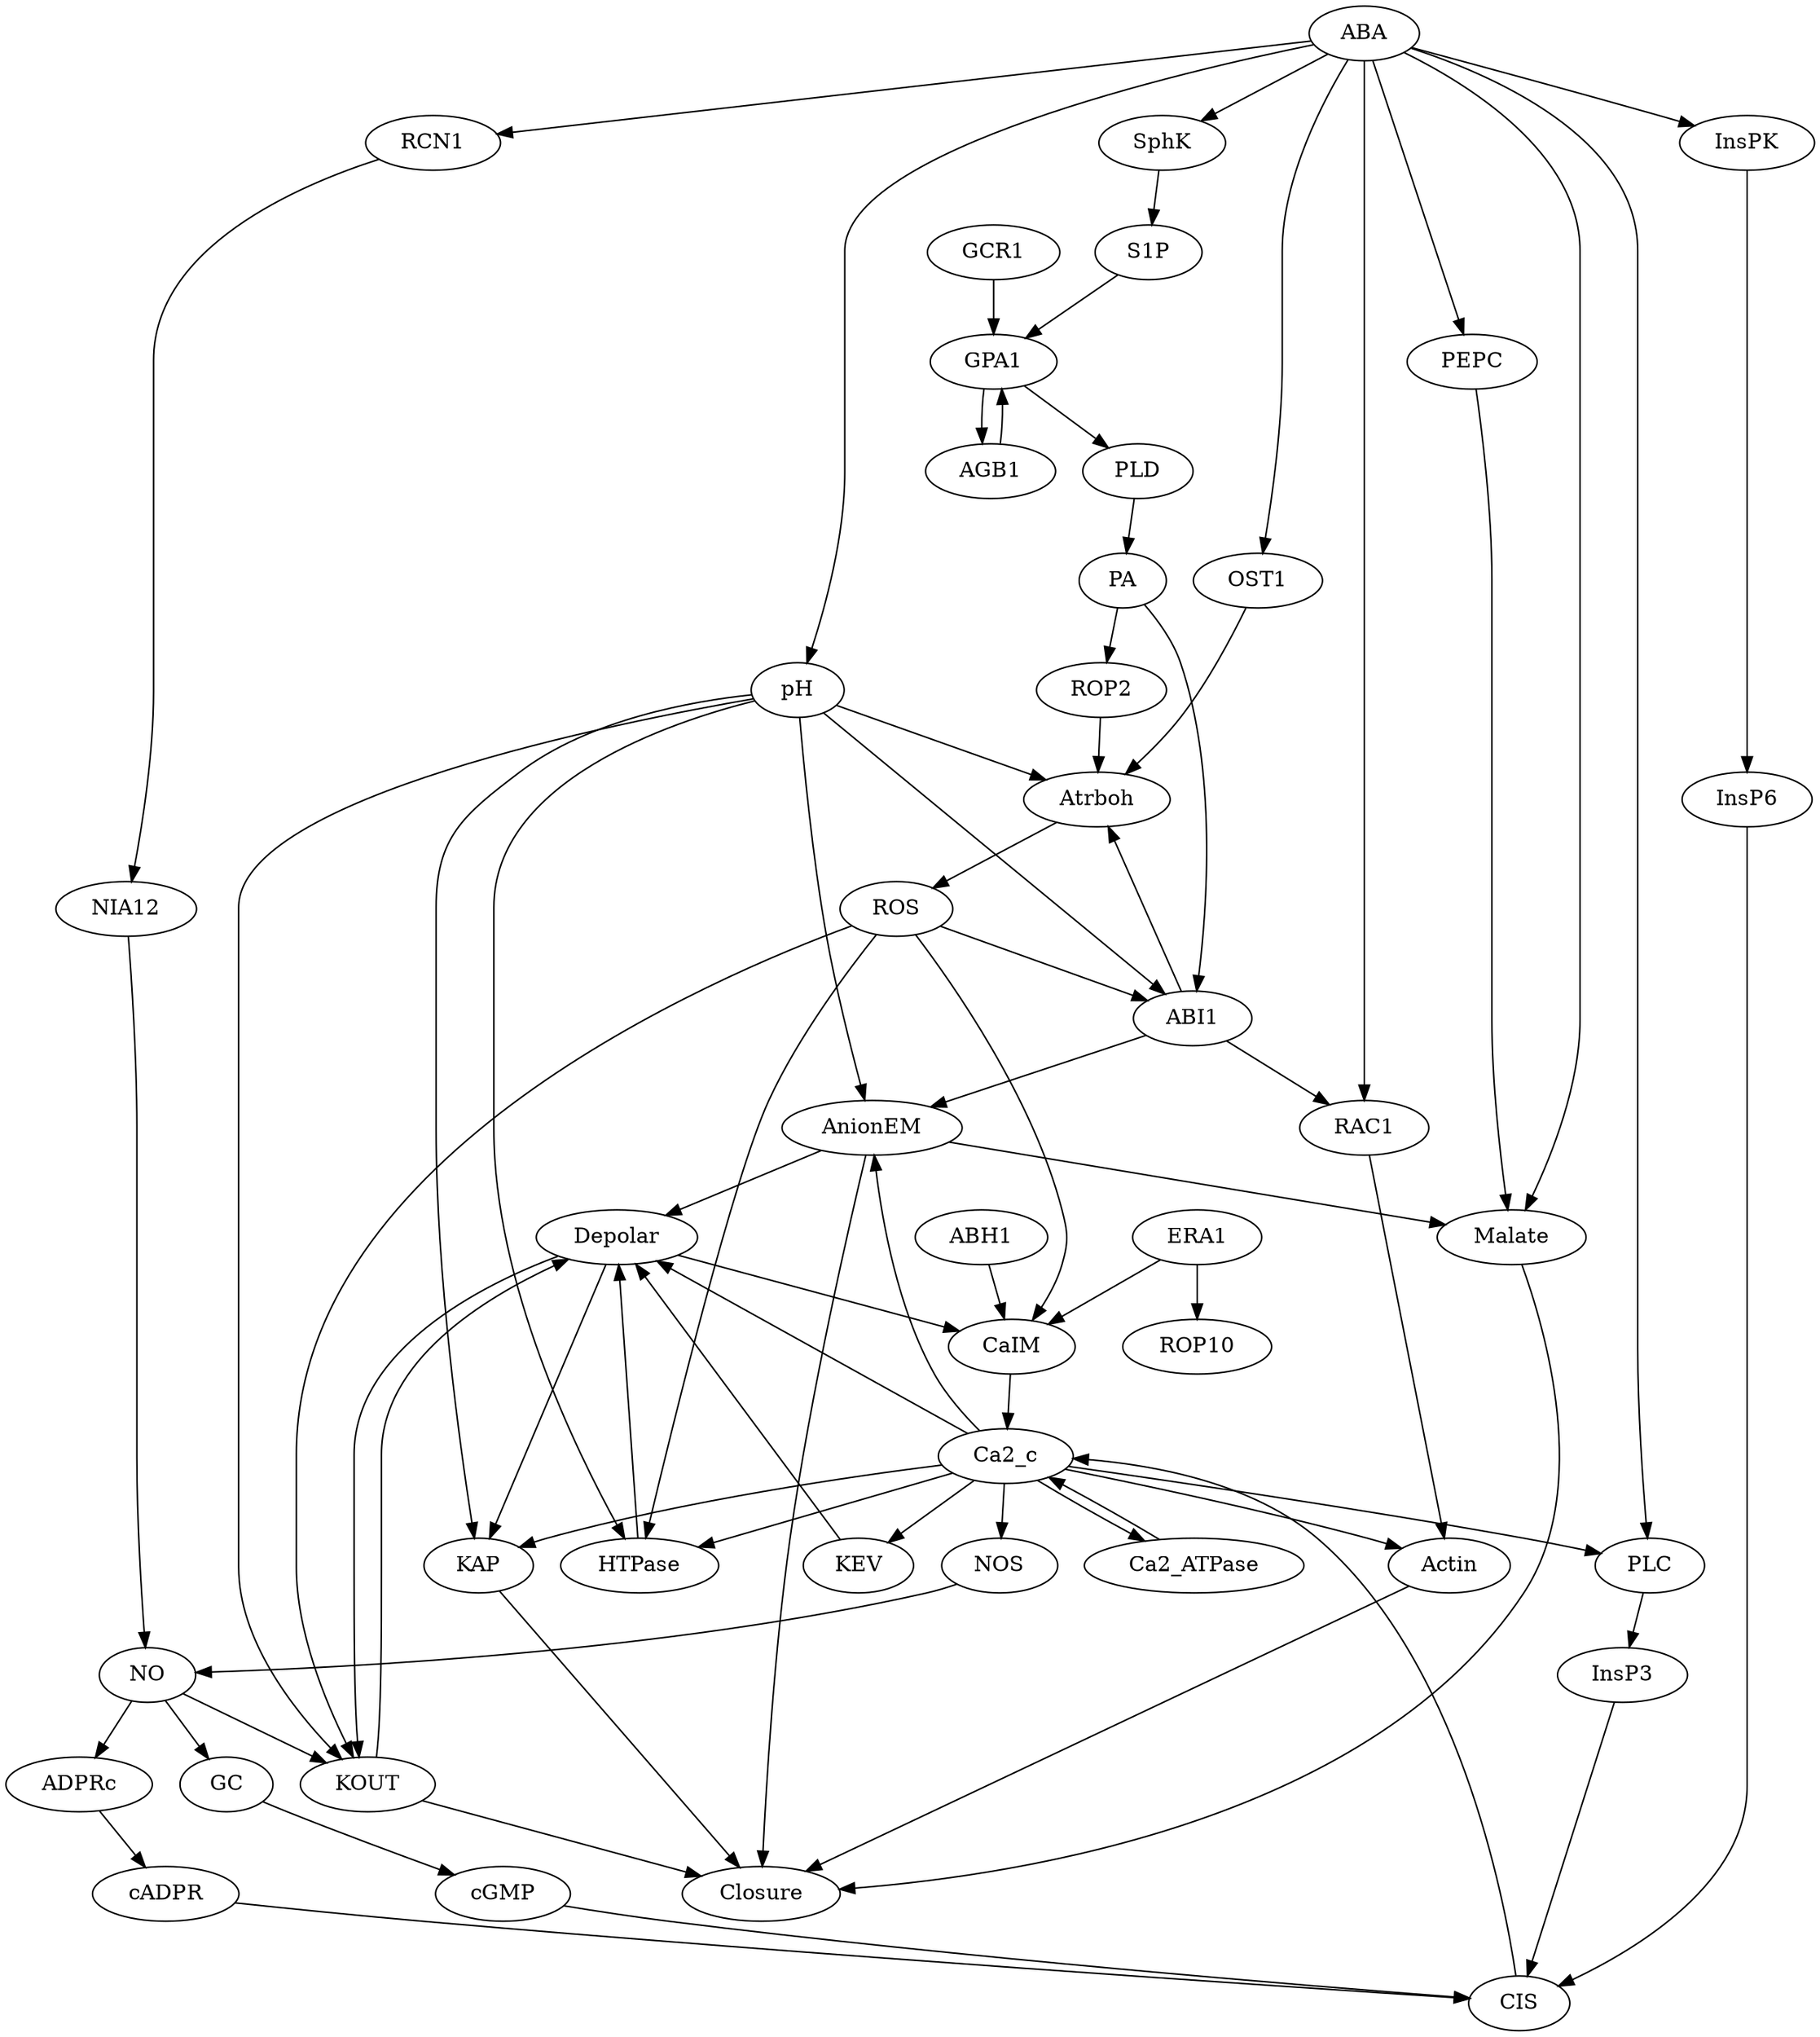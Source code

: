 strict digraph  {
" Atrboh " [equation="  (  ( OST1 && (  (  ( pH && ROP2 )  )  )  ) && ! ( ABI1  )  ) "];
" Malate " [equation="  (  (  ( PEPC  ) && ! ( ABA  )  ) && ! ( AnionEM  )  ) "];
" Ca2_ATPase " [equation="  ( Ca2_c ) "];
" SphK " [equation="  ( ABA ) "];
" GPA1 " [equation="  (  ( AGB1  ) && ! ( GCR1  )  )  || ( S1P && (  (  ( AGB1 )  )  ) ) "];
" ABI1 " [equation="  (  (  ( pH  ) && ! ( ROS  )  ) && ! ( PA  )  ) "];
" Ca2_c " [equation="  (  ( CIS  ) && ! ( Ca2_ATPase  )  )  || (  ( CaIM  ) && ! ( Ca2_ATPase  )  ) "];
" pH " [equation="  ( ABA ) "];
" NOS " [equation="  ( Ca2_c ) "];
" AnionEM " [equation="  ( pH && (  (  ( ! ABI1 )  )  || (  ( Ca2_c )  )  ) )  || ( Ca2_c && (  (  ( pH )  )  || (  ( ! ABI1 )  )  ) ) "];
" CIS " [equation="  ( InsP3 && (  (  ( InsP6 )  )  ) )  || ( cGMP && (  (  ( cADPR )  )  ) ) "];
" ADPRc " [equation="  ( NO ) "];
" RCN1 " [equation="  ( ABA ) "];
" PEPC " [equation="  ! (  ( ABA )  ) "];
" Closure " [equation="  (  ( KOUT && (  (  ( Actin )  )  && (  ( AnionEM )  )  )  ) && ! ( Malate  )  )  || (  ( KAP && (  (  ( Actin )  )  && (  ( AnionEM )  )  )  ) && ! ( Malate  )  ) "];
" InsPK " [equation="  ( ABA ) "];
" ROP10 " [equation="  ( ERA1 ) "];
" ROS " [equation="  ( Atrboh ) "];
" AGB1 " [equation="  ( GPA1 ) "];
" NIA12 " [equation="  ( RCN1 ) "];
" Depolar " [equation="  (  ( KOUT && (  (  ( ! AnionEM && ! Ca2_c && ! KEV && ! HTPase )  )  ) )  || ( Ca2_c )  || ( HTPase && (  (  ( ! AnionEM && ! Ca2_c && ! KOUT && ! KEV )  )  ) )  || ( KEV )  || ( AnionEM )  ) || ! ( AnionEM || Ca2_c || KOUT || KEV || HTPase ) "];
" Actin " [equation="  (  ( Ca2_c )  ) || ! ( Ca2_c || RAC1 ) "];
" KEV " [equation="  ( Ca2_c ) "];
" cGMP " [equation="  ( GC ) "];
" RAC1 " [equation="  ! (  ( ABA )  || ( ABI1 )  ) "];
" OST1 " [equation="  ( ABA ) "];
" KAP " [equation="  (  ( Depolar  ) && ! ( Ca2_c && (  (  ( pH )  )  )  )  ) "];
" ROP2 " [equation="  ( PA ) "];
" PLC " [equation="  ( ABA && (  (  ( Ca2_c )  )  ) ) "];
" S1P " [equation="  ( SphK ) "];
" HTPase " [equation="  ! (  ( pH )  || ( Ca2_c )  || ( ROS )  ) "];
" GC " [equation="  ( NO ) "];
" InsP6 " [equation="  ( InsPK ) "];
" cADPR " [equation="  ( ADPRc ) "];
" KOUT " [equation="  ( pH && (  (  ( Depolar )  )  ) )  || (  ( Depolar  ) && ! ( ROS && (  (  ( NO )  )  )  )  ) "];
" PA " [equation="  ( PLD ) "];
" CaIM " [equation="  (  (  ( ABH1 && (  (  ( ! ERA1 )  )  )  ) && ! ( Depolar  )  )  || (  ( ERA1 && (  (  ( ! ABH1 )  )  )  ) && ! ( Depolar  )  )  || (  ( ROS  ) && ! ( Depolar  )  )  ) || ! ( ERA1 || ROS || Depolar || ABH1 ) "];
" InsP3 " [equation="  ( PLC ) "];
" NO " [equation="  ( NOS && (  (  ( NIA12 )  )  ) ) "];
" PLD " [equation="  ( GPA1 ) "];
" ABA ";
" GCR1 ";
" ERA1 ";
" ABH1 ";
" Atrboh " -> " ROS ";
" Malate " -> " Closure ";
" Ca2_ATPase " -> " Ca2_c ";
" SphK " -> " S1P ";
" GPA1 " -> " AGB1 ";
" GPA1 " -> " PLD ";
" ABI1 " -> " Atrboh ";
" ABI1 " -> " AnionEM ";
" ABI1 " -> " RAC1 ";
" Ca2_c " -> " Ca2_ATPase ";
" Ca2_c " -> " NOS ";
" Ca2_c " -> " AnionEM ";
" Ca2_c " -> " Depolar ";
" Ca2_c " -> " Actin ";
" Ca2_c " -> " KEV ";
" Ca2_c " -> " KAP ";
" Ca2_c " -> " PLC ";
" Ca2_c " -> " HTPase ";
" pH " -> " Atrboh ";
" pH " -> " ABI1 ";
" pH " -> " AnionEM ";
" pH " -> " KAP ";
" pH " -> " HTPase ";
" pH " -> " KOUT ";
" NOS " -> " NO ";
" AnionEM " -> " Malate ";
" AnionEM " -> " Closure ";
" AnionEM " -> " Depolar ";
" CIS " -> " Ca2_c ";
" ADPRc " -> " cADPR ";
" RCN1 " -> " NIA12 ";
" PEPC " -> " Malate ";
" InsPK " -> " InsP6 ";
" ROS " -> " ABI1 ";
" ROS " -> " HTPase ";
" ROS " -> " KOUT ";
" ROS " -> " CaIM ";
" AGB1 " -> " GPA1 ";
" NIA12 " -> " NO ";
" Depolar " -> " KAP ";
" Depolar " -> " KOUT ";
" Depolar " -> " CaIM ";
" Actin " -> " Closure ";
" KEV " -> " Depolar ";
" cGMP " -> " CIS ";
" RAC1 " -> " Actin ";
" OST1 " -> " Atrboh ";
" KAP " -> " Closure ";
" ROP2 " -> " Atrboh ";
" PLC " -> " InsP3 ";
" S1P " -> " GPA1 ";
" HTPase " -> " Depolar ";
" GC " -> " cGMP ";
" InsP6 " -> " CIS ";
" cADPR " -> " CIS ";
" KOUT " -> " Closure ";
" KOUT " -> " Depolar ";
" PA " -> " ABI1 ";
" PA " -> " ROP2 ";
" CaIM " -> " Ca2_c ";
" InsP3 " -> " CIS ";
" NO " -> " ADPRc ";
" NO " -> " GC ";
" NO " -> " KOUT ";
" PLD " -> " PA ";
" ABA " -> " Malate ";
" ABA " -> " SphK ";
" ABA " -> " pH ";
" ABA " -> " RCN1 ";
" ABA " -> " PEPC ";
" ABA " -> " InsPK ";
" ABA " -> " RAC1 ";
" ABA " -> " OST1 ";
" ABA " -> " PLC ";
" GCR1 " -> " GPA1 ";
" ERA1 " -> " ROP10 ";
" ERA1 " -> " CaIM ";
" ABH1 " -> " CaIM ";
}
